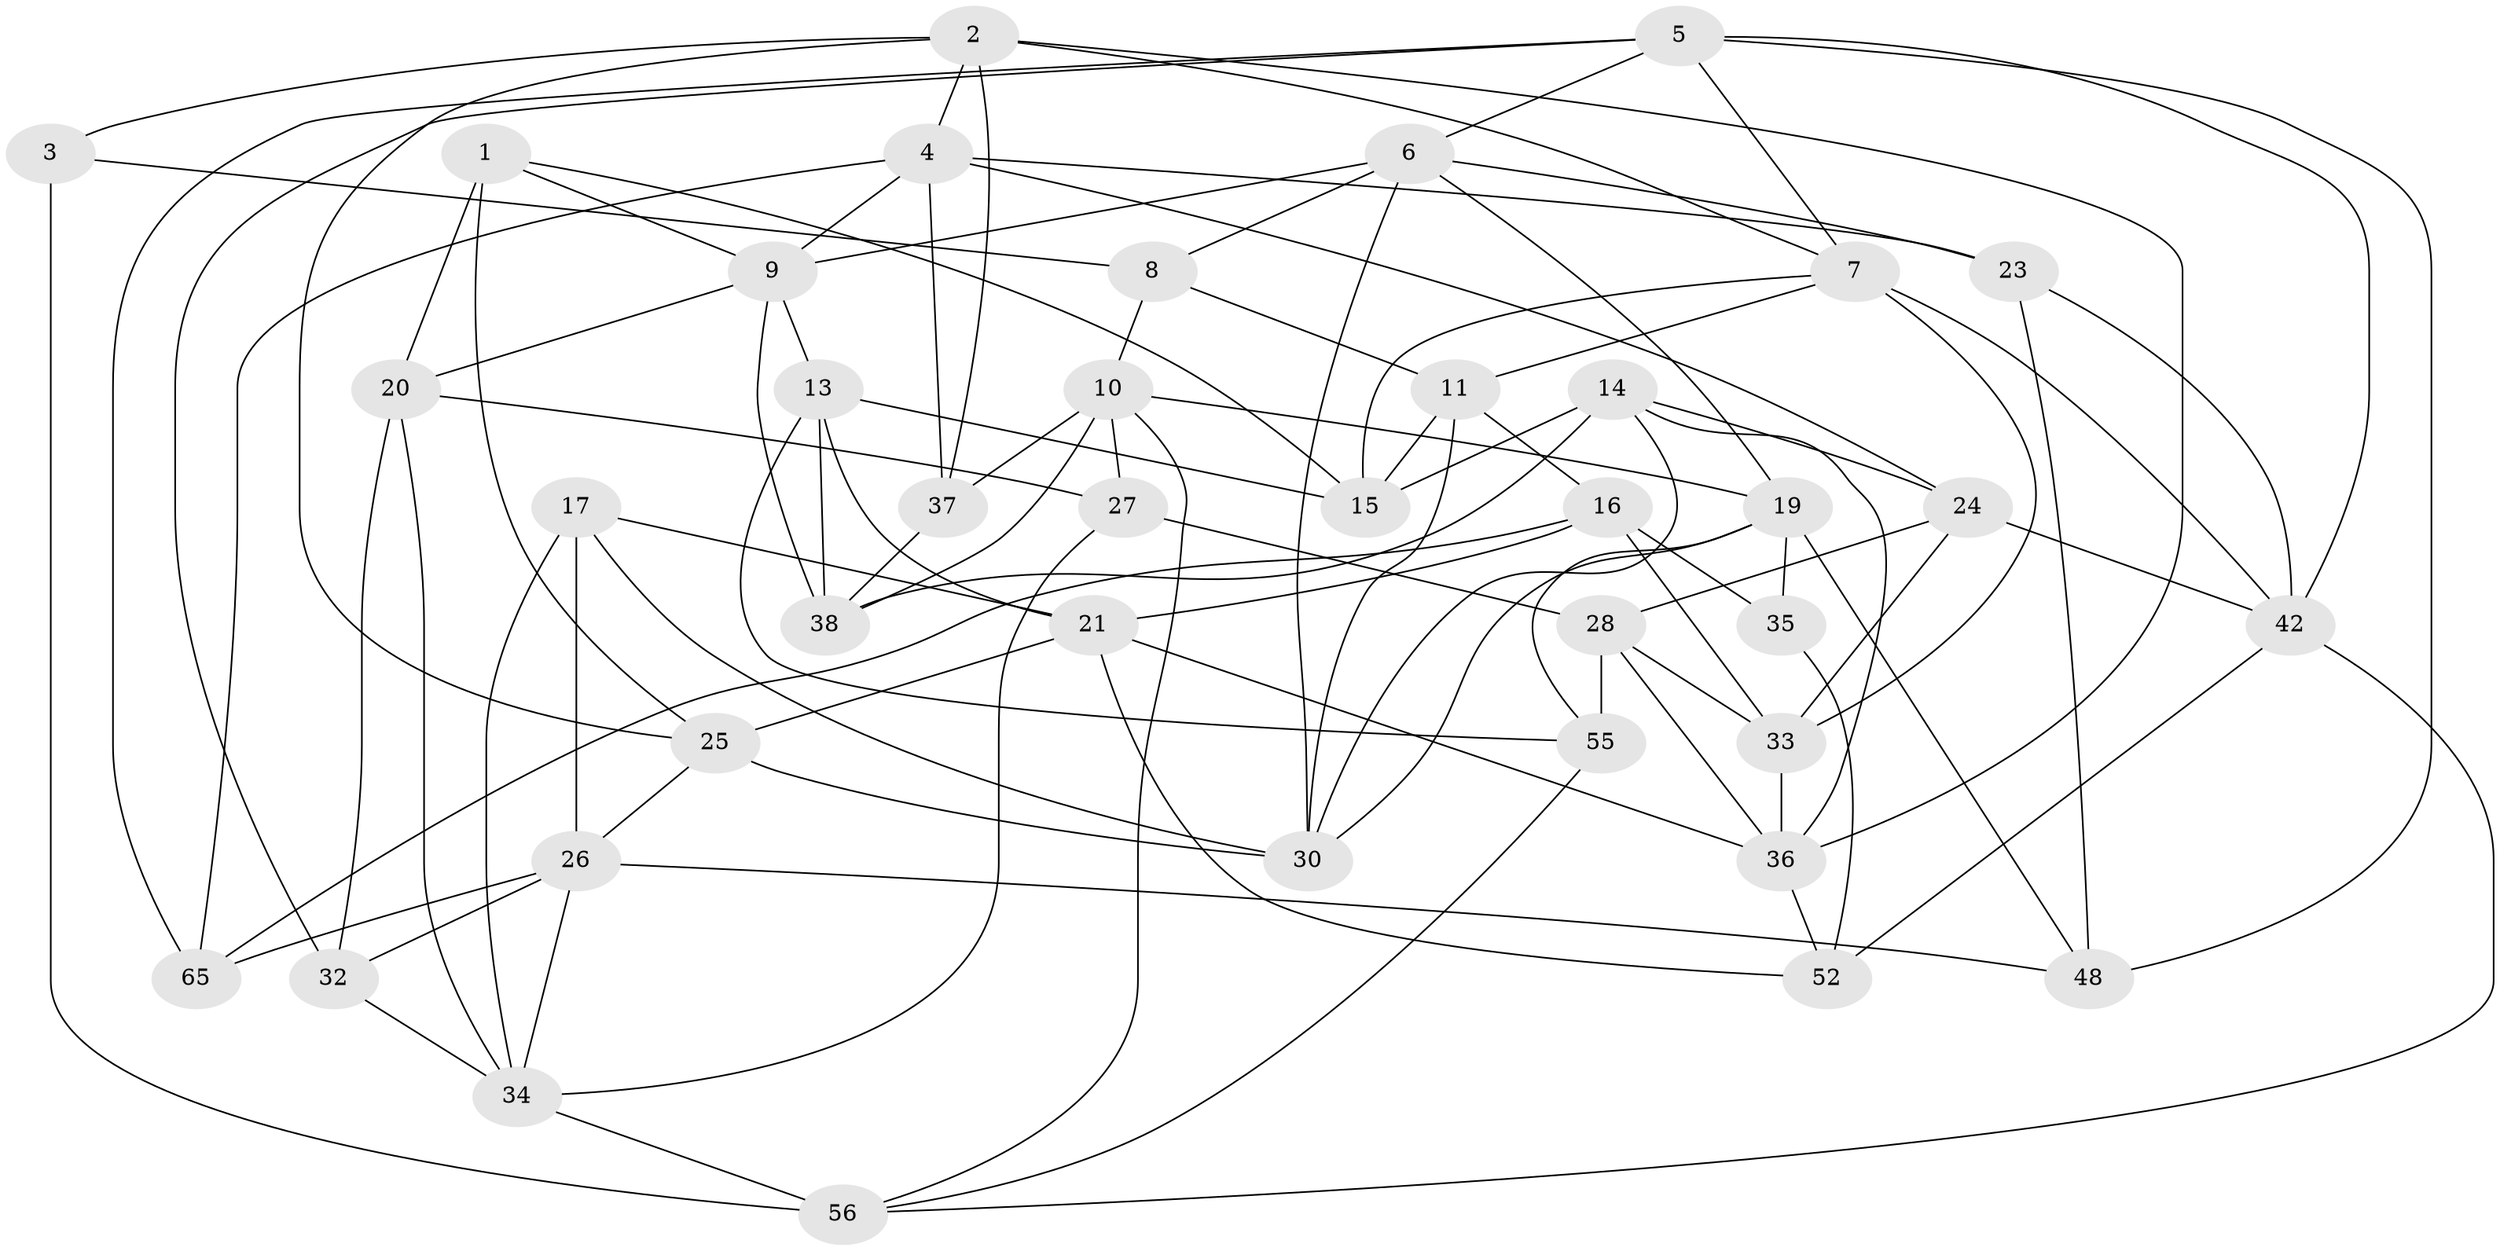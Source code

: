 // original degree distribution, {4: 1.0}
// Generated by graph-tools (version 1.1) at 2025/42/03/06/25 10:42:24]
// undirected, 39 vertices, 97 edges
graph export_dot {
graph [start="1"]
  node [color=gray90,style=filled];
  1 [super="+22"];
  2 [super="+45"];
  3;
  4 [super="+40"];
  5 [super="+58"];
  6 [super="+51"];
  7 [super="+61"];
  8;
  9 [super="+12"];
  10 [super="+57"];
  11 [super="+29"];
  13 [super="+63"];
  14 [super="+31"];
  15 [super="+54"];
  16 [super="+18"];
  17;
  19 [super="+64"];
  20 [super="+66"];
  21 [super="+60"];
  23;
  24 [super="+47"];
  25 [super="+49"];
  26 [super="+39"];
  27;
  28 [super="+62"];
  30 [super="+41"];
  32;
  33 [super="+43"];
  34 [super="+46"];
  35;
  36 [super="+50"];
  37;
  38 [super="+44"];
  42 [super="+53"];
  48;
  52;
  55;
  56 [super="+59"];
  65;
  1 -- 20 [weight=2];
  1 -- 25 [weight=2];
  1 -- 9;
  1 -- 15;
  2 -- 25;
  2 -- 3;
  2 -- 4;
  2 -- 37;
  2 -- 36;
  2 -- 7;
  3 -- 8;
  3 -- 56 [weight=2];
  4 -- 37;
  4 -- 24;
  4 -- 65;
  4 -- 9;
  4 -- 23;
  5 -- 42;
  5 -- 65;
  5 -- 32;
  5 -- 48;
  5 -- 7;
  5 -- 6;
  6 -- 30;
  6 -- 8;
  6 -- 23;
  6 -- 9;
  6 -- 19;
  7 -- 33;
  7 -- 11;
  7 -- 15;
  7 -- 42;
  8 -- 10;
  8 -- 11;
  9 -- 38;
  9 -- 20;
  9 -- 13;
  10 -- 27;
  10 -- 37;
  10 -- 56;
  10 -- 19;
  10 -- 38;
  11 -- 15 [weight=2];
  11 -- 30;
  11 -- 16;
  13 -- 38 [weight=2];
  13 -- 55;
  13 -- 21;
  13 -- 15;
  14 -- 15;
  14 -- 30;
  14 -- 38;
  14 -- 24 [weight=2];
  14 -- 36;
  16 -- 35 [weight=2];
  16 -- 65;
  16 -- 21;
  16 -- 33;
  17 -- 21;
  17 -- 30;
  17 -- 26;
  17 -- 34;
  19 -- 48;
  19 -- 55;
  19 -- 30;
  19 -- 35;
  20 -- 32;
  20 -- 27;
  20 -- 34;
  21 -- 36;
  21 -- 25;
  21 -- 52;
  23 -- 48;
  23 -- 42;
  24 -- 33;
  24 -- 28;
  24 -- 42;
  25 -- 26;
  25 -- 30;
  26 -- 48;
  26 -- 32;
  26 -- 65;
  26 -- 34;
  27 -- 34;
  27 -- 28;
  28 -- 33 [weight=2];
  28 -- 36;
  28 -- 55;
  32 -- 34;
  33 -- 36;
  34 -- 56;
  35 -- 52;
  36 -- 52;
  37 -- 38;
  42 -- 56;
  42 -- 52;
  55 -- 56;
}
